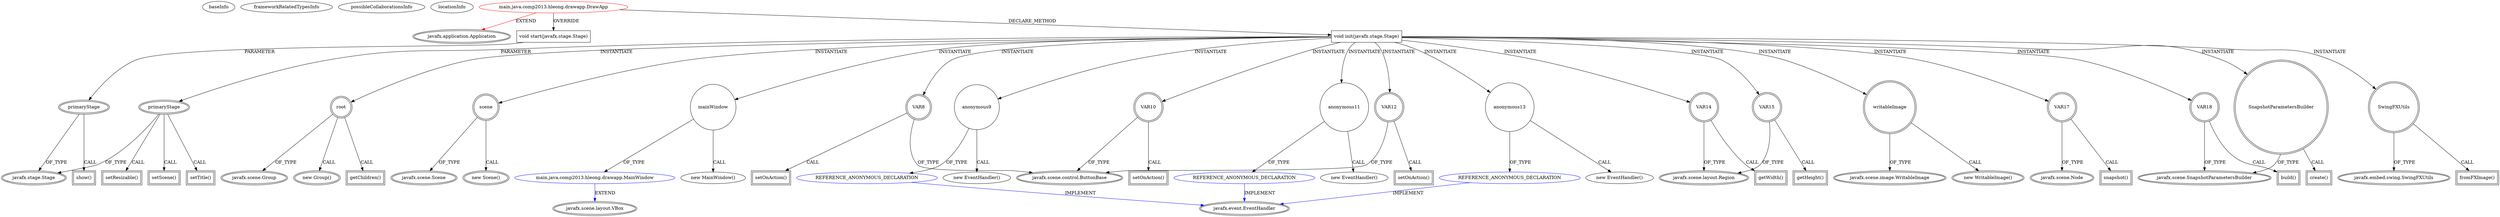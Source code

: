 digraph {
baseInfo[graphId=524,category="extension_graph",isAnonymous=false,possibleRelation=true]
frameworkRelatedTypesInfo[0="javafx.application.Application"]
possibleCollaborationsInfo[0="524~CLIENT_METHOD_DECLARATION-INSTANTIATION-~javafx.application.Application ~javafx.scene.layout.VBox ~false~false",1="524~CLIENT_METHOD_DECLARATION-INSTANTIATION-~javafx.application.Application ~javafx.event.EventHandler ~false~true"]
locationInfo[projectName="HioLeong-DrawApp",filePath="/HioLeong-DrawApp/DrawApp-master/src/main/java/comp2013/hleong/drawapp/DrawApp.java",contextSignature="DrawApp",graphId="524"]
0[label="main.java.comp2013.hleong.drawapp.DrawApp",vertexType="ROOT_CLIENT_CLASS_DECLARATION",isFrameworkType=false,color=red]
1[label="javafx.application.Application",vertexType="FRAMEWORK_CLASS_TYPE",isFrameworkType=true,peripheries=2]
2[label="void start(javafx.stage.Stage)",vertexType="OVERRIDING_METHOD_DECLARATION",isFrameworkType=false,shape=box]
3[label="primaryStage",vertexType="PARAMETER_DECLARATION",isFrameworkType=true,peripheries=2]
4[label="javafx.stage.Stage",vertexType="FRAMEWORK_CLASS_TYPE",isFrameworkType=true,peripheries=2]
6[label="show()",vertexType="INSIDE_CALL",isFrameworkType=true,peripheries=2,shape=box]
7[label="void init(javafx.stage.Stage)",vertexType="CLIENT_METHOD_DECLARATION",isFrameworkType=false,shape=box]
8[label="primaryStage",vertexType="PARAMETER_DECLARATION",isFrameworkType=true,peripheries=2]
11[label="root",vertexType="VARIABLE_EXPRESION",isFrameworkType=true,peripheries=2,shape=circle]
12[label="javafx.scene.Group",vertexType="FRAMEWORK_CLASS_TYPE",isFrameworkType=true,peripheries=2]
10[label="new Group()",vertexType="CONSTRUCTOR_CALL",isFrameworkType=true,peripheries=2]
14[label="scene",vertexType="VARIABLE_EXPRESION",isFrameworkType=true,peripheries=2,shape=circle]
15[label="javafx.scene.Scene",vertexType="FRAMEWORK_CLASS_TYPE",isFrameworkType=true,peripheries=2]
13[label="new Scene()",vertexType="CONSTRUCTOR_CALL",isFrameworkType=true,peripheries=2]
17[label="setResizable()",vertexType="INSIDE_CALL",isFrameworkType=true,peripheries=2,shape=box]
19[label="setScene()",vertexType="INSIDE_CALL",isFrameworkType=true,peripheries=2,shape=box]
21[label="setTitle()",vertexType="INSIDE_CALL",isFrameworkType=true,peripheries=2,shape=box]
23[label="mainWindow",vertexType="VARIABLE_EXPRESION",isFrameworkType=false,shape=circle]
24[label="main.java.comp2013.hleong.drawapp.MainWindow",vertexType="REFERENCE_CLIENT_CLASS_DECLARATION",isFrameworkType=false,color=blue]
25[label="javafx.scene.layout.VBox",vertexType="FRAMEWORK_CLASS_TYPE",isFrameworkType=true,peripheries=2]
22[label="new MainWindow()",vertexType="CONSTRUCTOR_CALL",isFrameworkType=false]
27[label="getChildren()",vertexType="INSIDE_CALL",isFrameworkType=true,peripheries=2,shape=box]
28[label="VAR8",vertexType="VARIABLE_EXPRESION",isFrameworkType=true,peripheries=2,shape=circle]
30[label="javafx.scene.control.ButtonBase",vertexType="FRAMEWORK_CLASS_TYPE",isFrameworkType=true,peripheries=2]
29[label="setOnAction()",vertexType="INSIDE_CALL",isFrameworkType=true,peripheries=2,shape=box]
32[label="anonymous9",vertexType="VARIABLE_EXPRESION",isFrameworkType=false,shape=circle]
33[label="REFERENCE_ANONYMOUS_DECLARATION",vertexType="REFERENCE_ANONYMOUS_DECLARATION",isFrameworkType=false,color=blue]
34[label="javafx.event.EventHandler",vertexType="FRAMEWORK_INTERFACE_TYPE",isFrameworkType=true,peripheries=2]
31[label="new EventHandler()",vertexType="CONSTRUCTOR_CALL",isFrameworkType=false]
35[label="VAR10",vertexType="VARIABLE_EXPRESION",isFrameworkType=true,peripheries=2,shape=circle]
36[label="setOnAction()",vertexType="INSIDE_CALL",isFrameworkType=true,peripheries=2,shape=box]
39[label="anonymous11",vertexType="VARIABLE_EXPRESION",isFrameworkType=false,shape=circle]
40[label="REFERENCE_ANONYMOUS_DECLARATION",vertexType="REFERENCE_ANONYMOUS_DECLARATION",isFrameworkType=false,color=blue]
38[label="new EventHandler()",vertexType="CONSTRUCTOR_CALL",isFrameworkType=false]
42[label="VAR12",vertexType="VARIABLE_EXPRESION",isFrameworkType=true,peripheries=2,shape=circle]
43[label="setOnAction()",vertexType="INSIDE_CALL",isFrameworkType=true,peripheries=2,shape=box]
46[label="anonymous13",vertexType="VARIABLE_EXPRESION",isFrameworkType=false,shape=circle]
47[label="REFERENCE_ANONYMOUS_DECLARATION",vertexType="REFERENCE_ANONYMOUS_DECLARATION",isFrameworkType=false,color=blue]
45[label="new EventHandler()",vertexType="CONSTRUCTOR_CALL",isFrameworkType=false]
49[label="VAR14",vertexType="VARIABLE_EXPRESION",isFrameworkType=true,peripheries=2,shape=circle]
51[label="javafx.scene.layout.Region",vertexType="FRAMEWORK_CLASS_TYPE",isFrameworkType=true,peripheries=2]
50[label="getWidth()",vertexType="INSIDE_CALL",isFrameworkType=true,peripheries=2,shape=box]
52[label="VAR15",vertexType="VARIABLE_EXPRESION",isFrameworkType=true,peripheries=2,shape=circle]
53[label="getHeight()",vertexType="INSIDE_CALL",isFrameworkType=true,peripheries=2,shape=box]
56[label="writableImage",vertexType="VARIABLE_EXPRESION",isFrameworkType=true,peripheries=2,shape=circle]
57[label="javafx.scene.image.WritableImage",vertexType="FRAMEWORK_CLASS_TYPE",isFrameworkType=true,peripheries=2]
55[label="new WritableImage()",vertexType="CONSTRUCTOR_CALL",isFrameworkType=true,peripheries=2]
58[label="VAR17",vertexType="VARIABLE_EXPRESION",isFrameworkType=true,peripheries=2,shape=circle]
60[label="javafx.scene.Node",vertexType="FRAMEWORK_CLASS_TYPE",isFrameworkType=true,peripheries=2]
59[label="snapshot()",vertexType="INSIDE_CALL",isFrameworkType=true,peripheries=2,shape=box]
61[label="VAR18",vertexType="VARIABLE_EXPRESION",isFrameworkType=true,peripheries=2,shape=circle]
63[label="javafx.scene.SnapshotParametersBuilder",vertexType="FRAMEWORK_CLASS_TYPE",isFrameworkType=true,peripheries=2]
62[label="build()",vertexType="INSIDE_CALL",isFrameworkType=true,peripheries=2,shape=box]
64[label="SnapshotParametersBuilder",vertexType="VARIABLE_EXPRESION",isFrameworkType=true,peripheries=2,shape=circle]
65[label="create()",vertexType="INSIDE_CALL",isFrameworkType=true,peripheries=2,shape=box]
67[label="SwingFXUtils",vertexType="VARIABLE_EXPRESION",isFrameworkType=true,peripheries=2,shape=circle]
69[label="javafx.embed.swing.SwingFXUtils",vertexType="FRAMEWORK_CLASS_TYPE",isFrameworkType=true,peripheries=2]
68[label="fromFXImage()",vertexType="INSIDE_CALL",isFrameworkType=true,peripheries=2,shape=box]
0->1[label="EXTEND",color=red]
0->2[label="OVERRIDE"]
3->4[label="OF_TYPE"]
2->3[label="PARAMETER"]
3->6[label="CALL"]
0->7[label="DECLARE_METHOD"]
8->4[label="OF_TYPE"]
7->8[label="PARAMETER"]
7->11[label="INSTANTIATE"]
11->12[label="OF_TYPE"]
11->10[label="CALL"]
7->14[label="INSTANTIATE"]
14->15[label="OF_TYPE"]
14->13[label="CALL"]
8->17[label="CALL"]
8->19[label="CALL"]
8->21[label="CALL"]
7->23[label="INSTANTIATE"]
24->25[label="EXTEND",color=blue]
23->24[label="OF_TYPE"]
23->22[label="CALL"]
11->27[label="CALL"]
7->28[label="INSTANTIATE"]
28->30[label="OF_TYPE"]
28->29[label="CALL"]
7->32[label="INSTANTIATE"]
33->34[label="IMPLEMENT",color=blue]
32->33[label="OF_TYPE"]
32->31[label="CALL"]
7->35[label="INSTANTIATE"]
35->30[label="OF_TYPE"]
35->36[label="CALL"]
7->39[label="INSTANTIATE"]
40->34[label="IMPLEMENT",color=blue]
39->40[label="OF_TYPE"]
39->38[label="CALL"]
7->42[label="INSTANTIATE"]
42->30[label="OF_TYPE"]
42->43[label="CALL"]
7->46[label="INSTANTIATE"]
47->34[label="IMPLEMENT",color=blue]
46->47[label="OF_TYPE"]
46->45[label="CALL"]
7->49[label="INSTANTIATE"]
49->51[label="OF_TYPE"]
49->50[label="CALL"]
7->52[label="INSTANTIATE"]
52->51[label="OF_TYPE"]
52->53[label="CALL"]
7->56[label="INSTANTIATE"]
56->57[label="OF_TYPE"]
56->55[label="CALL"]
7->58[label="INSTANTIATE"]
58->60[label="OF_TYPE"]
58->59[label="CALL"]
7->61[label="INSTANTIATE"]
61->63[label="OF_TYPE"]
61->62[label="CALL"]
7->64[label="INSTANTIATE"]
64->63[label="OF_TYPE"]
64->65[label="CALL"]
7->67[label="INSTANTIATE"]
67->69[label="OF_TYPE"]
67->68[label="CALL"]
}

